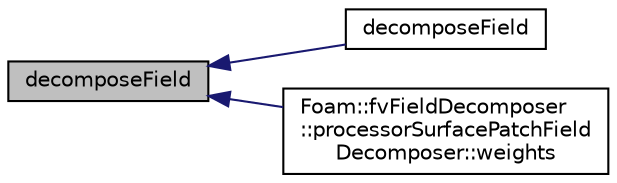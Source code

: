 digraph "decomposeField"
{
  bgcolor="transparent";
  edge [fontname="Helvetica",fontsize="10",labelfontname="Helvetica",labelfontsize="10"];
  node [fontname="Helvetica",fontsize="10",shape=record];
  rankdir="LR";
  Node1 [label="decomposeField",height=0.2,width=0.4,color="black", fillcolor="grey75", style="filled", fontcolor="black"];
  Node1 -> Node2 [dir="back",color="midnightblue",fontsize="10",style="solid",fontname="Helvetica"];
  Node2 [label="decomposeField",height=0.2,width=0.4,color="black",URL="$a00889.html#a8fbd2e0eb6a5d073d0f979ba14dcf43f"];
  Node1 -> Node3 [dir="back",color="midnightblue",fontsize="10",style="solid",fontname="Helvetica"];
  Node3 [label="Foam::fvFieldDecomposer\l::processorSurfacePatchField\lDecomposer::weights",height=0.2,width=0.4,color="black",URL="$a02048.html#a99298bad4db02356678d536211e04b8c"];
}
